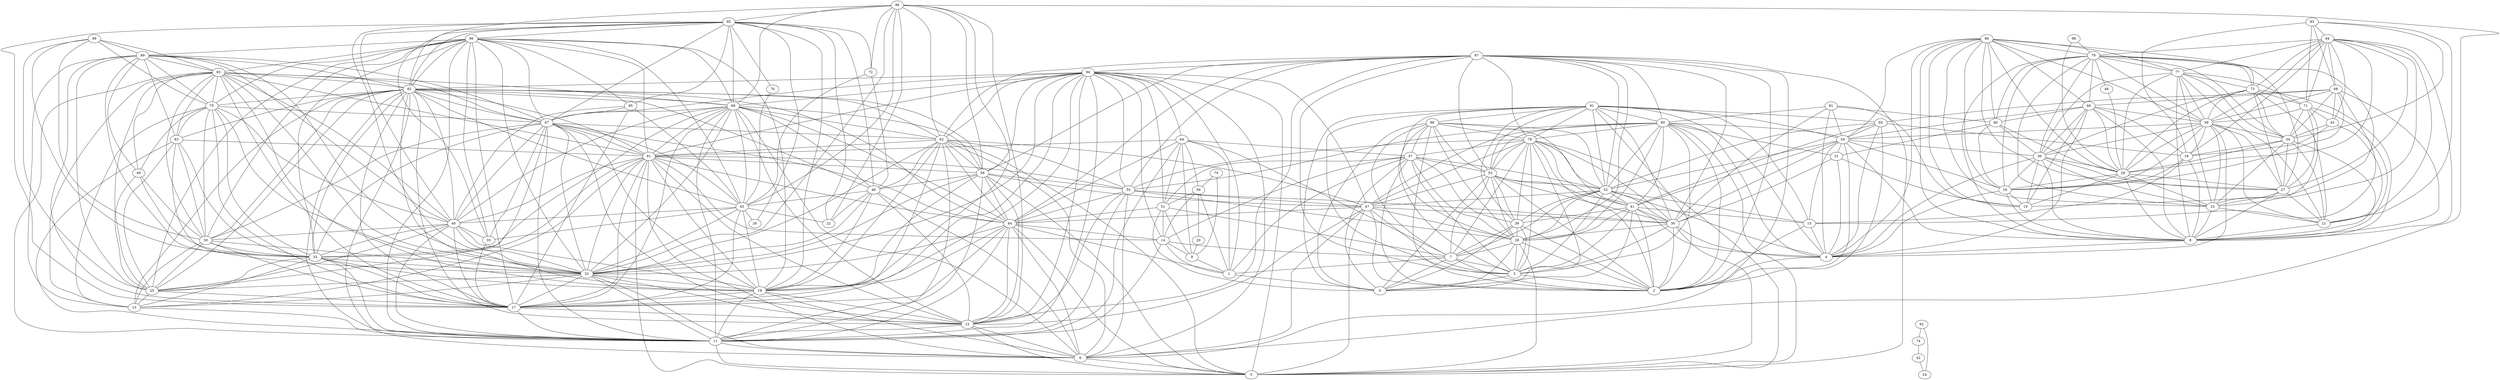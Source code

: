 digraph "sensornet-topology" {
label = "";
rankdir="BT";"0"->"1" [arrowhead = "both"] 
"0"->"3" [arrowhead = "both"] 
"0"->"7" [arrowhead = "both"] 
"0"->"28" [arrowhead = "both"] 
"0"->"38" [arrowhead = "both"] 
"0"->"41" [arrowhead = "both"] 
"0"->"51" [arrowhead = "both"] 
"0"->"53" [arrowhead = "both"] 
"0"->"57" [arrowhead = "both"] 
"0"->"78" [arrowhead = "both"] 
"0"->"88" [arrowhead = "both"] 
"0"->"91" [arrowhead = "both"] 
"1"->"7" [arrowhead = "both"] 
"1"->"9" [arrowhead = "both"] 
"1"->"14" [arrowhead = "both"] 
"1"->"44" [arrowhead = "both"] 
"1"->"57" [arrowhead = "both"] 
"1"->"59" [arrowhead = "both"] 
"1"->"64" [arrowhead = "both"] 
"1"->"94" [arrowhead = "both"] 
"2"->"3" [arrowhead = "both"] 
"2"->"4" [arrowhead = "both"] 
"2"->"7" [arrowhead = "both"] 
"2"->"15" [arrowhead = "both"] 
"2"->"28" [arrowhead = "both"] 
"2"->"30" [arrowhead = "both"] 
"2"->"38" [arrowhead = "both"] 
"2"->"41" [arrowhead = "both"] 
"2"->"47" [arrowhead = "both"] 
"2"->"53" [arrowhead = "both"] 
"2"->"54" [arrowhead = "both"] 
"2"->"57" [arrowhead = "both"] 
"2"->"65" [arrowhead = "both"] 
"2"->"78" [arrowhead = "both"] 
"2"->"80" [arrowhead = "both"] 
"2"->"88" [arrowhead = "both"] 
"2"->"91" [arrowhead = "both"] 
"2"->"97" [arrowhead = "both"] 
"3"->"7" [arrowhead = "both"] 
"3"->"28" [arrowhead = "both"] 
"3"->"30" [arrowhead = "both"] 
"3"->"38" [arrowhead = "both"] 
"3"->"41" [arrowhead = "both"] 
"3"->"47" [arrowhead = "both"] 
"3"->"52" [arrowhead = "both"] 
"3"->"57" [arrowhead = "both"] 
"3"->"78" [arrowhead = "both"] 
"3"->"80" [arrowhead = "both"] 
"3"->"88" [arrowhead = "both"] 
"3"->"91" [arrowhead = "both"] 
"3"->"97" [arrowhead = "both"] 
"4"->"8" [arrowhead = "both"] 
"4"->"15" [arrowhead = "both"] 
"4"->"16" [arrowhead = "both"] 
"4"->"30" [arrowhead = "both"] 
"4"->"31" [arrowhead = "both"] 
"4"->"36" [arrowhead = "both"] 
"4"->"41" [arrowhead = "both"] 
"4"->"52" [arrowhead = "both"] 
"4"->"58" [arrowhead = "both"] 
"4"->"65" [arrowhead = "both"] 
"4"->"66" [arrowhead = "both"] 
"4"->"80" [arrowhead = "both"] 
"4"->"81" [arrowhead = "both"] 
"4"->"86" [arrowhead = "both"] 
"4"->"91" [arrowhead = "both"] 
"5"->"6" [arrowhead = "both"] 
"5"->"11" [arrowhead = "both"] 
"5"->"12" [arrowhead = "both"] 
"5"->"28" [arrowhead = "both"] 
"5"->"30" [arrowhead = "both"] 
"5"->"44" [arrowhead = "both"] 
"5"->"47" [arrowhead = "both"] 
"5"->"56" [arrowhead = "both"] 
"5"->"61" [arrowhead = "both"] 
"5"->"62" [arrowhead = "both"] 
"5"->"78" [arrowhead = "both"] 
"5"->"80" [arrowhead = "both"] 
"5"->"94" [arrowhead = "both"] 
"5"->"97" [arrowhead = "both"] 
"6"->"11" [arrowhead = "both"] 
"6"->"12" [arrowhead = "both"] 
"6"->"19" [arrowhead = "both"] 
"6"->"32" [arrowhead = "both"] 
"6"->"44" [arrowhead = "both"] 
"6"->"46" [arrowhead = "both"] 
"6"->"47" [arrowhead = "both"] 
"6"->"55" [arrowhead = "both"] 
"6"->"61" [arrowhead = "both"] 
"6"->"62" [arrowhead = "both"] 
"6"->"69" [arrowhead = "both"] 
"6"->"82" [arrowhead = "both"] 
"6"->"94" [arrowhead = "both"] 
"6"->"96" [arrowhead = "both"] 
"6"->"97" [arrowhead = "both"] 
"7"->"14" [arrowhead = "both"] 
"7"->"28" [arrowhead = "both"] 
"7"->"38" [arrowhead = "both"] 
"7"->"51" [arrowhead = "both"] 
"7"->"52" [arrowhead = "both"] 
"7"->"53" [arrowhead = "both"] 
"7"->"64" [arrowhead = "both"] 
"7"->"78" [arrowhead = "both"] 
"7"->"88" [arrowhead = "both"] 
"8"->"16" [arrowhead = "both"] 
"8"->"18" [arrowhead = "both"] 
"8"->"21" [arrowhead = "both"] 
"8"->"23" [arrowhead = "both"] 
"8"->"27" [arrowhead = "both"] 
"8"->"29" [arrowhead = "both"] 
"8"->"34" [arrowhead = "both"] 
"8"->"36" [arrowhead = "both"] 
"8"->"54" [arrowhead = "both"] 
"8"->"66" [arrowhead = "both"] 
"8"->"68" [arrowhead = "both"] 
"8"->"71" [arrowhead = "both"] 
"8"->"73" [arrowhead = "both"] 
"8"->"77" [arrowhead = "both"] 
"8"->"79" [arrowhead = "both"] 
"8"->"84" [arrowhead = "both"] 
"8"->"86" [arrowhead = "both"] 
"9"->"14" [arrowhead = "both"] 
"9"->"20" [arrowhead = "both"] 
"9"->"51" [arrowhead = "both"] 
"9"->"64" [arrowhead = "both"] 
"9"->"70" [arrowhead = "both"] 
"10"->"16" [arrowhead = "both"] 
"10"->"29" [arrowhead = "both"] 
"10"->"31" [arrowhead = "both"] 
"10"->"36" [arrowhead = "both"] 
"10"->"66" [arrowhead = "both"] 
"10"->"79" [arrowhead = "both"] 
"10"->"81" [arrowhead = "both"] 
"10"->"86" [arrowhead = "both"] 
"11"->"12" [arrowhead = "both"] 
"11"->"13" [arrowhead = "both"] 
"11"->"14" [arrowhead = "both"] 
"11"->"17" [arrowhead = "both"] 
"11"->"19" [arrowhead = "both"] 
"11"->"32" [arrowhead = "both"] 
"11"->"33" [arrowhead = "both"] 
"11"->"40" [arrowhead = "both"] 
"11"->"44" [arrowhead = "both"] 
"11"->"55" [arrowhead = "both"] 
"11"->"56" [arrowhead = "both"] 
"11"->"62" [arrowhead = "both"] 
"11"->"63" [arrowhead = "both"] 
"11"->"64" [arrowhead = "both"] 
"11"->"67" [arrowhead = "both"] 
"11"->"69" [arrowhead = "both"] 
"11"->"82" [arrowhead = "both"] 
"11"->"83" [arrowhead = "both"] 
"11"->"90" [arrowhead = "both"] 
"11"->"94" [arrowhead = "both"] 
"12"->"17" [arrowhead = "both"] 
"12"->"19" [arrowhead = "both"] 
"12"->"32" [arrowhead = "both"] 
"12"->"44" [arrowhead = "both"] 
"12"->"46" [arrowhead = "both"] 
"12"->"47" [arrowhead = "both"] 
"12"->"55" [arrowhead = "both"] 
"12"->"56" [arrowhead = "both"] 
"12"->"61" [arrowhead = "both"] 
"12"->"67" [arrowhead = "both"] 
"12"->"69" [arrowhead = "both"] 
"12"->"82" [arrowhead = "both"] 
"12"->"94" [arrowhead = "both"] 
"12"->"96" [arrowhead = "both"] 
"12"->"97" [arrowhead = "both"] 
"13"->"25" [arrowhead = "both"] 
"13"->"32" [arrowhead = "both"] 
"13"->"33" [arrowhead = "both"] 
"13"->"39" [arrowhead = "both"] 
"13"->"61" [arrowhead = "both"] 
"13"->"75" [arrowhead = "both"] 
"13"->"82" [arrowhead = "both"] 
"13"->"83" [arrowhead = "both"] 
"13"->"89" [arrowhead = "both"] 
"14"->"44" [arrowhead = "both"] 
"14"->"51" [arrowhead = "both"] 
"14"->"57" [arrowhead = "both"] 
"14"->"59" [arrowhead = "both"] 
"14"->"61" [arrowhead = "both"] 
"14"->"94" [arrowhead = "both"] 
"15"->"18" [arrowhead = "both"] 
"15"->"41" [arrowhead = "both"] 
"15"->"52" [arrowhead = "both"] 
"15"->"54" [arrowhead = "both"] 
"15"->"68" [arrowhead = "both"] 
"15"->"91" [arrowhead = "both"] 
"16"->"18" [arrowhead = "both"] 
"16"->"29" [arrowhead = "both"] 
"16"->"36" [arrowhead = "both"] 
"16"->"54" [arrowhead = "both"] 
"16"->"58" [arrowhead = "both"] 
"16"->"60" [arrowhead = "both"] 
"16"->"68" [arrowhead = "both"] 
"16"->"79" [arrowhead = "both"] 
"16"->"86" [arrowhead = "both"] 
"17"->"19" [arrowhead = "both"] 
"17"->"25" [arrowhead = "both"] 
"17"->"32" [arrowhead = "both"] 
"17"->"33" [arrowhead = "both"] 
"17"->"35" [arrowhead = "both"] 
"17"->"39" [arrowhead = "both"] 
"17"->"40" [arrowhead = "both"] 
"17"->"44" [arrowhead = "both"] 
"17"->"45" [arrowhead = "both"] 
"17"->"61" [arrowhead = "both"] 
"17"->"62" [arrowhead = "both"] 
"17"->"69" [arrowhead = "both"] 
"17"->"75" [arrowhead = "both"] 
"17"->"82" [arrowhead = "both"] 
"17"->"83" [arrowhead = "both"] 
"17"->"85" [arrowhead = "both"] 
"17"->"89" [arrowhead = "both"] 
"17"->"90" [arrowhead = "both"] 
"17"->"94" [arrowhead = "both"] 
"17"->"95" [arrowhead = "both"] 
"18"->"34" [arrowhead = "both"] 
"18"->"43" [arrowhead = "both"] 
"18"->"58" [arrowhead = "both"] 
"18"->"65" [arrowhead = "both"] 
"18"->"66" [arrowhead = "both"] 
"18"->"84" [arrowhead = "both"] 
"18"->"93" [arrowhead = "both"] 
"19"->"32" [arrowhead = "both"] 
"19"->"33" [arrowhead = "both"] 
"19"->"40" [arrowhead = "both"] 
"19"->"44" [arrowhead = "both"] 
"19"->"45" [arrowhead = "both"] 
"19"->"46" [arrowhead = "both"] 
"19"->"56" [arrowhead = "both"] 
"19"->"61" [arrowhead = "both"] 
"19"->"62" [arrowhead = "both"] 
"19"->"67" [arrowhead = "both"] 
"19"->"82" [arrowhead = "both"] 
"19"->"83" [arrowhead = "both"] 
"19"->"90" [arrowhead = "both"] 
"19"->"94" [arrowhead = "both"] 
"19"->"95" [arrowhead = "both"] 
"19"->"96" [arrowhead = "both"] 
"20"->"59" [arrowhead = "both"] 
"21"->"23" [arrowhead = "both"] 
"21"->"27" [arrowhead = "both"] 
"21"->"34" [arrowhead = "both"] 
"21"->"43" [arrowhead = "both"] 
"21"->"58" [arrowhead = "both"] 
"21"->"73" [arrowhead = "both"] 
"21"->"77" [arrowhead = "both"] 
"21"->"84" [arrowhead = "both"] 
"21"->"93" [arrowhead = "both"] 
"22"->"45" [arrowhead = "both"] 
"22"->"46" [arrowhead = "both"] 
"22"->"95" [arrowhead = "both"] 
"22"->"96" [arrowhead = "both"] 
"23"->"27" [arrowhead = "both"] 
"23"->"29" [arrowhead = "both"] 
"23"->"34" [arrowhead = "both"] 
"23"->"36" [arrowhead = "both"] 
"23"->"58" [arrowhead = "both"] 
"23"->"71" [arrowhead = "both"] 
"23"->"77" [arrowhead = "both"] 
"23"->"79" [arrowhead = "both"] 
"23"->"84" [arrowhead = "both"] 
"23"->"86" [arrowhead = "both"] 
"24"->"42" [arrowhead = "both"] 
"24"->"92" [arrowhead = "both"] 
"25"->"32" [arrowhead = "both"] 
"25"->"33" [arrowhead = "both"] 
"25"->"39" [arrowhead = "both"] 
"25"->"40" [arrowhead = "both"] 
"25"->"49" [arrowhead = "both"] 
"25"->"63" [arrowhead = "both"] 
"25"->"67" [arrowhead = "both"] 
"25"->"82" [arrowhead = "both"] 
"25"->"83" [arrowhead = "both"] 
"25"->"89" [arrowhead = "both"] 
"25"->"90" [arrowhead = "both"] 
"25"->"99" [arrowhead = "both"] 
"26"->"45" [arrowhead = "both"] 
"26"->"95" [arrowhead = "both"] 
"27"->"29" [arrowhead = "both"] 
"27"->"34" [arrowhead = "both"] 
"27"->"36" [arrowhead = "both"] 
"27"->"58" [arrowhead = "both"] 
"27"->"71" [arrowhead = "both"] 
"27"->"73" [arrowhead = "both"] 
"27"->"79" [arrowhead = "both"] 
"27"->"84" [arrowhead = "both"] 
"27"->"86" [arrowhead = "both"] 
"28"->"30" [arrowhead = "both"] 
"28"->"38" [arrowhead = "both"] 
"28"->"41" [arrowhead = "both"] 
"28"->"47" [arrowhead = "both"] 
"28"->"52" [arrowhead = "both"] 
"28"->"53" [arrowhead = "both"] 
"28"->"55" [arrowhead = "both"] 
"28"->"57" [arrowhead = "both"] 
"28"->"80" [arrowhead = "both"] 
"28"->"88" [arrowhead = "both"] 
"28"->"91" [arrowhead = "both"] 
"28"->"97" [arrowhead = "both"] 
"29"->"34" [arrowhead = "both"] 
"29"->"36" [arrowhead = "both"] 
"29"->"48" [arrowhead = "both"] 
"29"->"58" [arrowhead = "both"] 
"29"->"60" [arrowhead = "both"] 
"29"->"66" [arrowhead = "both"] 
"29"->"73" [arrowhead = "both"] 
"29"->"77" [arrowhead = "both"] 
"29"->"84" [arrowhead = "both"] 
"29"->"86" [arrowhead = "both"] 
"29"->"98" [arrowhead = "both"] 
"30"->"31" [arrowhead = "both"] 
"30"->"41" [arrowhead = "both"] 
"30"->"47" [arrowhead = "both"] 
"30"->"52" [arrowhead = "both"] 
"30"->"53" [arrowhead = "both"] 
"30"->"54" [arrowhead = "both"] 
"30"->"55" [arrowhead = "both"] 
"30"->"78" [arrowhead = "both"] 
"30"->"81" [arrowhead = "both"] 
"30"->"91" [arrowhead = "both"] 
"30"->"97" [arrowhead = "both"] 
"31"->"54" [arrowhead = "both"] 
"31"->"60" [arrowhead = "both"] 
"31"->"80" [arrowhead = "both"] 
"32"->"33" [arrowhead = "both"] 
"32"->"39" [arrowhead = "both"] 
"32"->"40" [arrowhead = "both"] 
"32"->"44" [arrowhead = "both"] 
"32"->"45" [arrowhead = "both"] 
"32"->"46" [arrowhead = "both"] 
"32"->"56" [arrowhead = "both"] 
"32"->"61" [arrowhead = "both"] 
"32"->"62" [arrowhead = "both"] 
"32"->"63" [arrowhead = "both"] 
"32"->"67" [arrowhead = "both"] 
"32"->"69" [arrowhead = "both"] 
"32"->"75" [arrowhead = "both"] 
"32"->"83" [arrowhead = "both"] 
"32"->"89" [arrowhead = "both"] 
"32"->"90" [arrowhead = "both"] 
"32"->"94" [arrowhead = "both"] 
"32"->"95" [arrowhead = "both"] 
"32"->"96" [arrowhead = "both"] 
"33"->"39" [arrowhead = "both"] 
"33"->"40" [arrowhead = "both"] 
"33"->"49" [arrowhead = "both"] 
"33"->"61" [arrowhead = "both"] 
"33"->"63" [arrowhead = "both"] 
"33"->"67" [arrowhead = "both"] 
"33"->"69" [arrowhead = "both"] 
"33"->"75" [arrowhead = "both"] 
"33"->"82" [arrowhead = "both"] 
"33"->"89" [arrowhead = "both"] 
"33"->"90" [arrowhead = "both"] 
"33"->"99" [arrowhead = "both"] 
"34"->"43" [arrowhead = "both"] 
"34"->"58" [arrowhead = "both"] 
"34"->"68" [arrowhead = "both"] 
"34"->"71" [arrowhead = "both"] 
"34"->"73" [arrowhead = "both"] 
"34"->"77" [arrowhead = "both"] 
"34"->"79" [arrowhead = "both"] 
"34"->"93" [arrowhead = "both"] 
"35"->"40" [arrowhead = "both"] 
"35"->"45" [arrowhead = "both"] 
"35"->"67" [arrowhead = "both"] 
"35"->"90" [arrowhead = "both"] 
"35"->"95" [arrowhead = "both"] 
"36"->"54" [arrowhead = "both"] 
"36"->"58" [arrowhead = "both"] 
"36"->"60" [arrowhead = "both"] 
"36"->"66" [arrowhead = "both"] 
"36"->"73" [arrowhead = "both"] 
"36"->"77" [arrowhead = "both"] 
"36"->"79" [arrowhead = "both"] 
"38"->"41" [arrowhead = "both"] 
"38"->"52" [arrowhead = "both"] 
"38"->"53" [arrowhead = "both"] 
"38"->"57" [arrowhead = "both"] 
"38"->"78" [arrowhead = "both"] 
"38"->"91" [arrowhead = "both"] 
"39"->"40" [arrowhead = "both"] 
"39"->"49" [arrowhead = "both"] 
"39"->"63" [arrowhead = "both"] 
"39"->"67" [arrowhead = "both"] 
"39"->"75" [arrowhead = "both"] 
"39"->"82" [arrowhead = "both"] 
"39"->"83" [arrowhead = "both"] 
"39"->"90" [arrowhead = "both"] 
"39"->"99" [arrowhead = "both"] 
"40"->"45" [arrowhead = "both"] 
"40"->"61" [arrowhead = "both"] 
"40"->"67" [arrowhead = "both"] 
"40"->"69" [arrowhead = "both"] 
"40"->"75" [arrowhead = "both"] 
"40"->"82" [arrowhead = "both"] 
"40"->"83" [arrowhead = "both"] 
"40"->"85" [arrowhead = "both"] 
"40"->"89" [arrowhead = "both"] 
"40"->"95" [arrowhead = "both"] 
"41"->"52" [arrowhead = "both"] 
"41"->"53" [arrowhead = "both"] 
"41"->"54" [arrowhead = "both"] 
"41"->"65" [arrowhead = "both"] 
"41"->"78" [arrowhead = "both"] 
"41"->"80" [arrowhead = "both"] 
"41"->"88" [arrowhead = "both"] 
"42"->"74" [arrowhead = "both"] 
"43"->"68" [arrowhead = "both"] 
"43"->"71" [arrowhead = "both"] 
"43"->"84" [arrowhead = "both"] 
"44"->"47" [arrowhead = "both"] 
"44"->"51" [arrowhead = "both"] 
"44"->"55" [arrowhead = "both"] 
"44"->"56" [arrowhead = "both"] 
"44"->"61" [arrowhead = "both"] 
"44"->"62" [arrowhead = "both"] 
"44"->"64" [arrowhead = "both"] 
"44"->"67" [arrowhead = "both"] 
"44"->"69" [arrowhead = "both"] 
"44"->"82" [arrowhead = "both"] 
"44"->"97" [arrowhead = "both"] 
"45"->"46" [arrowhead = "both"] 
"45"->"67" [arrowhead = "both"] 
"45"->"69" [arrowhead = "both"] 
"45"->"72" [arrowhead = "both"] 
"45"->"76" [arrowhead = "both"] 
"45"->"82" [arrowhead = "both"] 
"45"->"85" [arrowhead = "both"] 
"45"->"90" [arrowhead = "both"] 
"45"->"96" [arrowhead = "both"] 
"46"->"56" [arrowhead = "both"] 
"46"->"62" [arrowhead = "both"] 
"46"->"69" [arrowhead = "both"] 
"46"->"72" [arrowhead = "both"] 
"46"->"82" [arrowhead = "both"] 
"46"->"95" [arrowhead = "both"] 
"47"->"52" [arrowhead = "both"] 
"47"->"53" [arrowhead = "both"] 
"47"->"55" [arrowhead = "both"] 
"47"->"56" [arrowhead = "both"] 
"47"->"62" [arrowhead = "both"] 
"47"->"78" [arrowhead = "both"] 
"47"->"80" [arrowhead = "both"] 
"47"->"94" [arrowhead = "both"] 
"48"->"79" [arrowhead = "both"] 
"49"->"75" [arrowhead = "both"] 
"49"->"83" [arrowhead = "both"] 
"49"->"89" [arrowhead = "both"] 
"51"->"57" [arrowhead = "both"] 
"51"->"59" [arrowhead = "both"] 
"51"->"64" [arrowhead = "both"] 
"51"->"94" [arrowhead = "both"] 
"52"->"53" [arrowhead = "both"] 
"52"->"54" [arrowhead = "both"] 
"52"->"57" [arrowhead = "both"] 
"52"->"65" [arrowhead = "both"] 
"52"->"78" [arrowhead = "both"] 
"52"->"80" [arrowhead = "both"] 
"52"->"88" [arrowhead = "both"] 
"52"->"91" [arrowhead = "both"] 
"52"->"97" [arrowhead = "both"] 
"53"->"57" [arrowhead = "both"] 
"53"->"78" [arrowhead = "both"] 
"53"->"80" [arrowhead = "both"] 
"53"->"88" [arrowhead = "both"] 
"53"->"91" [arrowhead = "both"] 
"53"->"97" [arrowhead = "both"] 
"54"->"58" [arrowhead = "both"] 
"54"->"65" [arrowhead = "both"] 
"54"->"66" [arrowhead = "both"] 
"54"->"80" [arrowhead = "both"] 
"54"->"81" [arrowhead = "both"] 
"54"->"86" [arrowhead = "both"] 
"54"->"91" [arrowhead = "both"] 
"55"->"56" [arrowhead = "both"] 
"55"->"61" [arrowhead = "both"] 
"55"->"62" [arrowhead = "both"] 
"55"->"78" [arrowhead = "both"] 
"55"->"80" [arrowhead = "both"] 
"55"->"94" [arrowhead = "both"] 
"55"->"97" [arrowhead = "both"] 
"56"->"61" [arrowhead = "both"] 
"56"->"62" [arrowhead = "both"] 
"56"->"69" [arrowhead = "both"] 
"56"->"82" [arrowhead = "both"] 
"56"->"94" [arrowhead = "both"] 
"56"->"96" [arrowhead = "both"] 
"56"->"97" [arrowhead = "both"] 
"57"->"64" [arrowhead = "both"] 
"57"->"78" [arrowhead = "both"] 
"57"->"88" [arrowhead = "both"] 
"58"->"66" [arrowhead = "both"] 
"58"->"68" [arrowhead = "both"] 
"58"->"71" [arrowhead = "both"] 
"58"->"73" [arrowhead = "both"] 
"58"->"77" [arrowhead = "both"] 
"58"->"79" [arrowhead = "both"] 
"58"->"84" [arrowhead = "both"] 
"58"->"86" [arrowhead = "both"] 
"59"->"64" [arrowhead = "both"] 
"59"->"70" [arrowhead = "both"] 
"60"->"66" [arrowhead = "both"] 
"60"->"79" [arrowhead = "both"] 
"60"->"81" [arrowhead = "both"] 
"60"->"86" [arrowhead = "both"] 
"61"->"62" [arrowhead = "both"] 
"61"->"63" [arrowhead = "both"] 
"61"->"64" [arrowhead = "both"] 
"61"->"67" [arrowhead = "both"] 
"61"->"69" [arrowhead = "both"] 
"61"->"82" [arrowhead = "both"] 
"61"->"83" [arrowhead = "both"] 
"61"->"90" [arrowhead = "both"] 
"61"->"94" [arrowhead = "both"] 
"62"->"67" [arrowhead = "both"] 
"62"->"69" [arrowhead = "both"] 
"62"->"82" [arrowhead = "both"] 
"62"->"94" [arrowhead = "both"] 
"62"->"96" [arrowhead = "both"] 
"62"->"97" [arrowhead = "both"] 
"63"->"75" [arrowhead = "both"] 
"63"->"82" [arrowhead = "both"] 
"63"->"83" [arrowhead = "both"] 
"63"->"89" [arrowhead = "both"] 
"64"->"94" [arrowhead = "both"] 
"65"->"68" [arrowhead = "both"] 
"65"->"91" [arrowhead = "both"] 
"66"->"68" [arrowhead = "both"] 
"66"->"79" [arrowhead = "both"] 
"66"->"86" [arrowhead = "both"] 
"67"->"69" [arrowhead = "both"] 
"67"->"75" [arrowhead = "both"] 
"67"->"82" [arrowhead = "both"] 
"67"->"83" [arrowhead = "both"] 
"67"->"85" [arrowhead = "both"] 
"67"->"89" [arrowhead = "both"] 
"67"->"90" [arrowhead = "both"] 
"67"->"94" [arrowhead = "both"] 
"67"->"95" [arrowhead = "both"] 
"68"->"84" [arrowhead = "both"] 
"68"->"93" [arrowhead = "both"] 
"69"->"82" [arrowhead = "both"] 
"69"->"83" [arrowhead = "both"] 
"69"->"90" [arrowhead = "both"] 
"69"->"94" [arrowhead = "both"] 
"69"->"95" [arrowhead = "both"] 
"69"->"96" [arrowhead = "both"] 
"71"->"73" [arrowhead = "both"] 
"71"->"77" [arrowhead = "both"] 
"71"->"84" [arrowhead = "both"] 
"71"->"93" [arrowhead = "both"] 
"72"->"95" [arrowhead = "both"] 
"72"->"96" [arrowhead = "both"] 
"73"->"77" [arrowhead = "both"] 
"73"->"79" [arrowhead = "both"] 
"73"->"84" [arrowhead = "both"] 
"73"->"86" [arrowhead = "both"] 
"74"->"92" [arrowhead = "both"] 
"75"->"82" [arrowhead = "both"] 
"75"->"83" [arrowhead = "both"] 
"75"->"89" [arrowhead = "both"] 
"75"->"90" [arrowhead = "both"] 
"75"->"99" [arrowhead = "both"] 
"76"->"95" [arrowhead = "both"] 
"77"->"79" [arrowhead = "both"] 
"77"->"84" [arrowhead = "both"] 
"77"->"86" [arrowhead = "both"] 
"78"->"80" [arrowhead = "both"] 
"78"->"88" [arrowhead = "both"] 
"78"->"91" [arrowhead = "both"] 
"78"->"97" [arrowhead = "both"] 
"79"->"84" [arrowhead = "both"] 
"79"->"86" [arrowhead = "both"] 
"79"->"98" [arrowhead = "both"] 
"80"->"81" [arrowhead = "both"] 
"80"->"91" [arrowhead = "both"] 
"80"->"97" [arrowhead = "both"] 
"82"->"83" [arrowhead = "both"] 
"82"->"89" [arrowhead = "both"] 
"82"->"90" [arrowhead = "both"] 
"82"->"94" [arrowhead = "both"] 
"82"->"95" [arrowhead = "both"] 
"82"->"96" [arrowhead = "both"] 
"83"->"89" [arrowhead = "both"] 
"83"->"90" [arrowhead = "both"] 
"83"->"99" [arrowhead = "both"] 
"84"->"93" [arrowhead = "both"] 
"85"->"90" [arrowhead = "both"] 
"85"->"95" [arrowhead = "both"] 
"88"->"91" [arrowhead = "both"] 
"89"->"90" [arrowhead = "both"] 
"89"->"99" [arrowhead = "both"] 
"90"->"95" [arrowhead = "both"] 
"94"->"97" [arrowhead = "both"] 
"95"->"96" [arrowhead = "both"] 
}